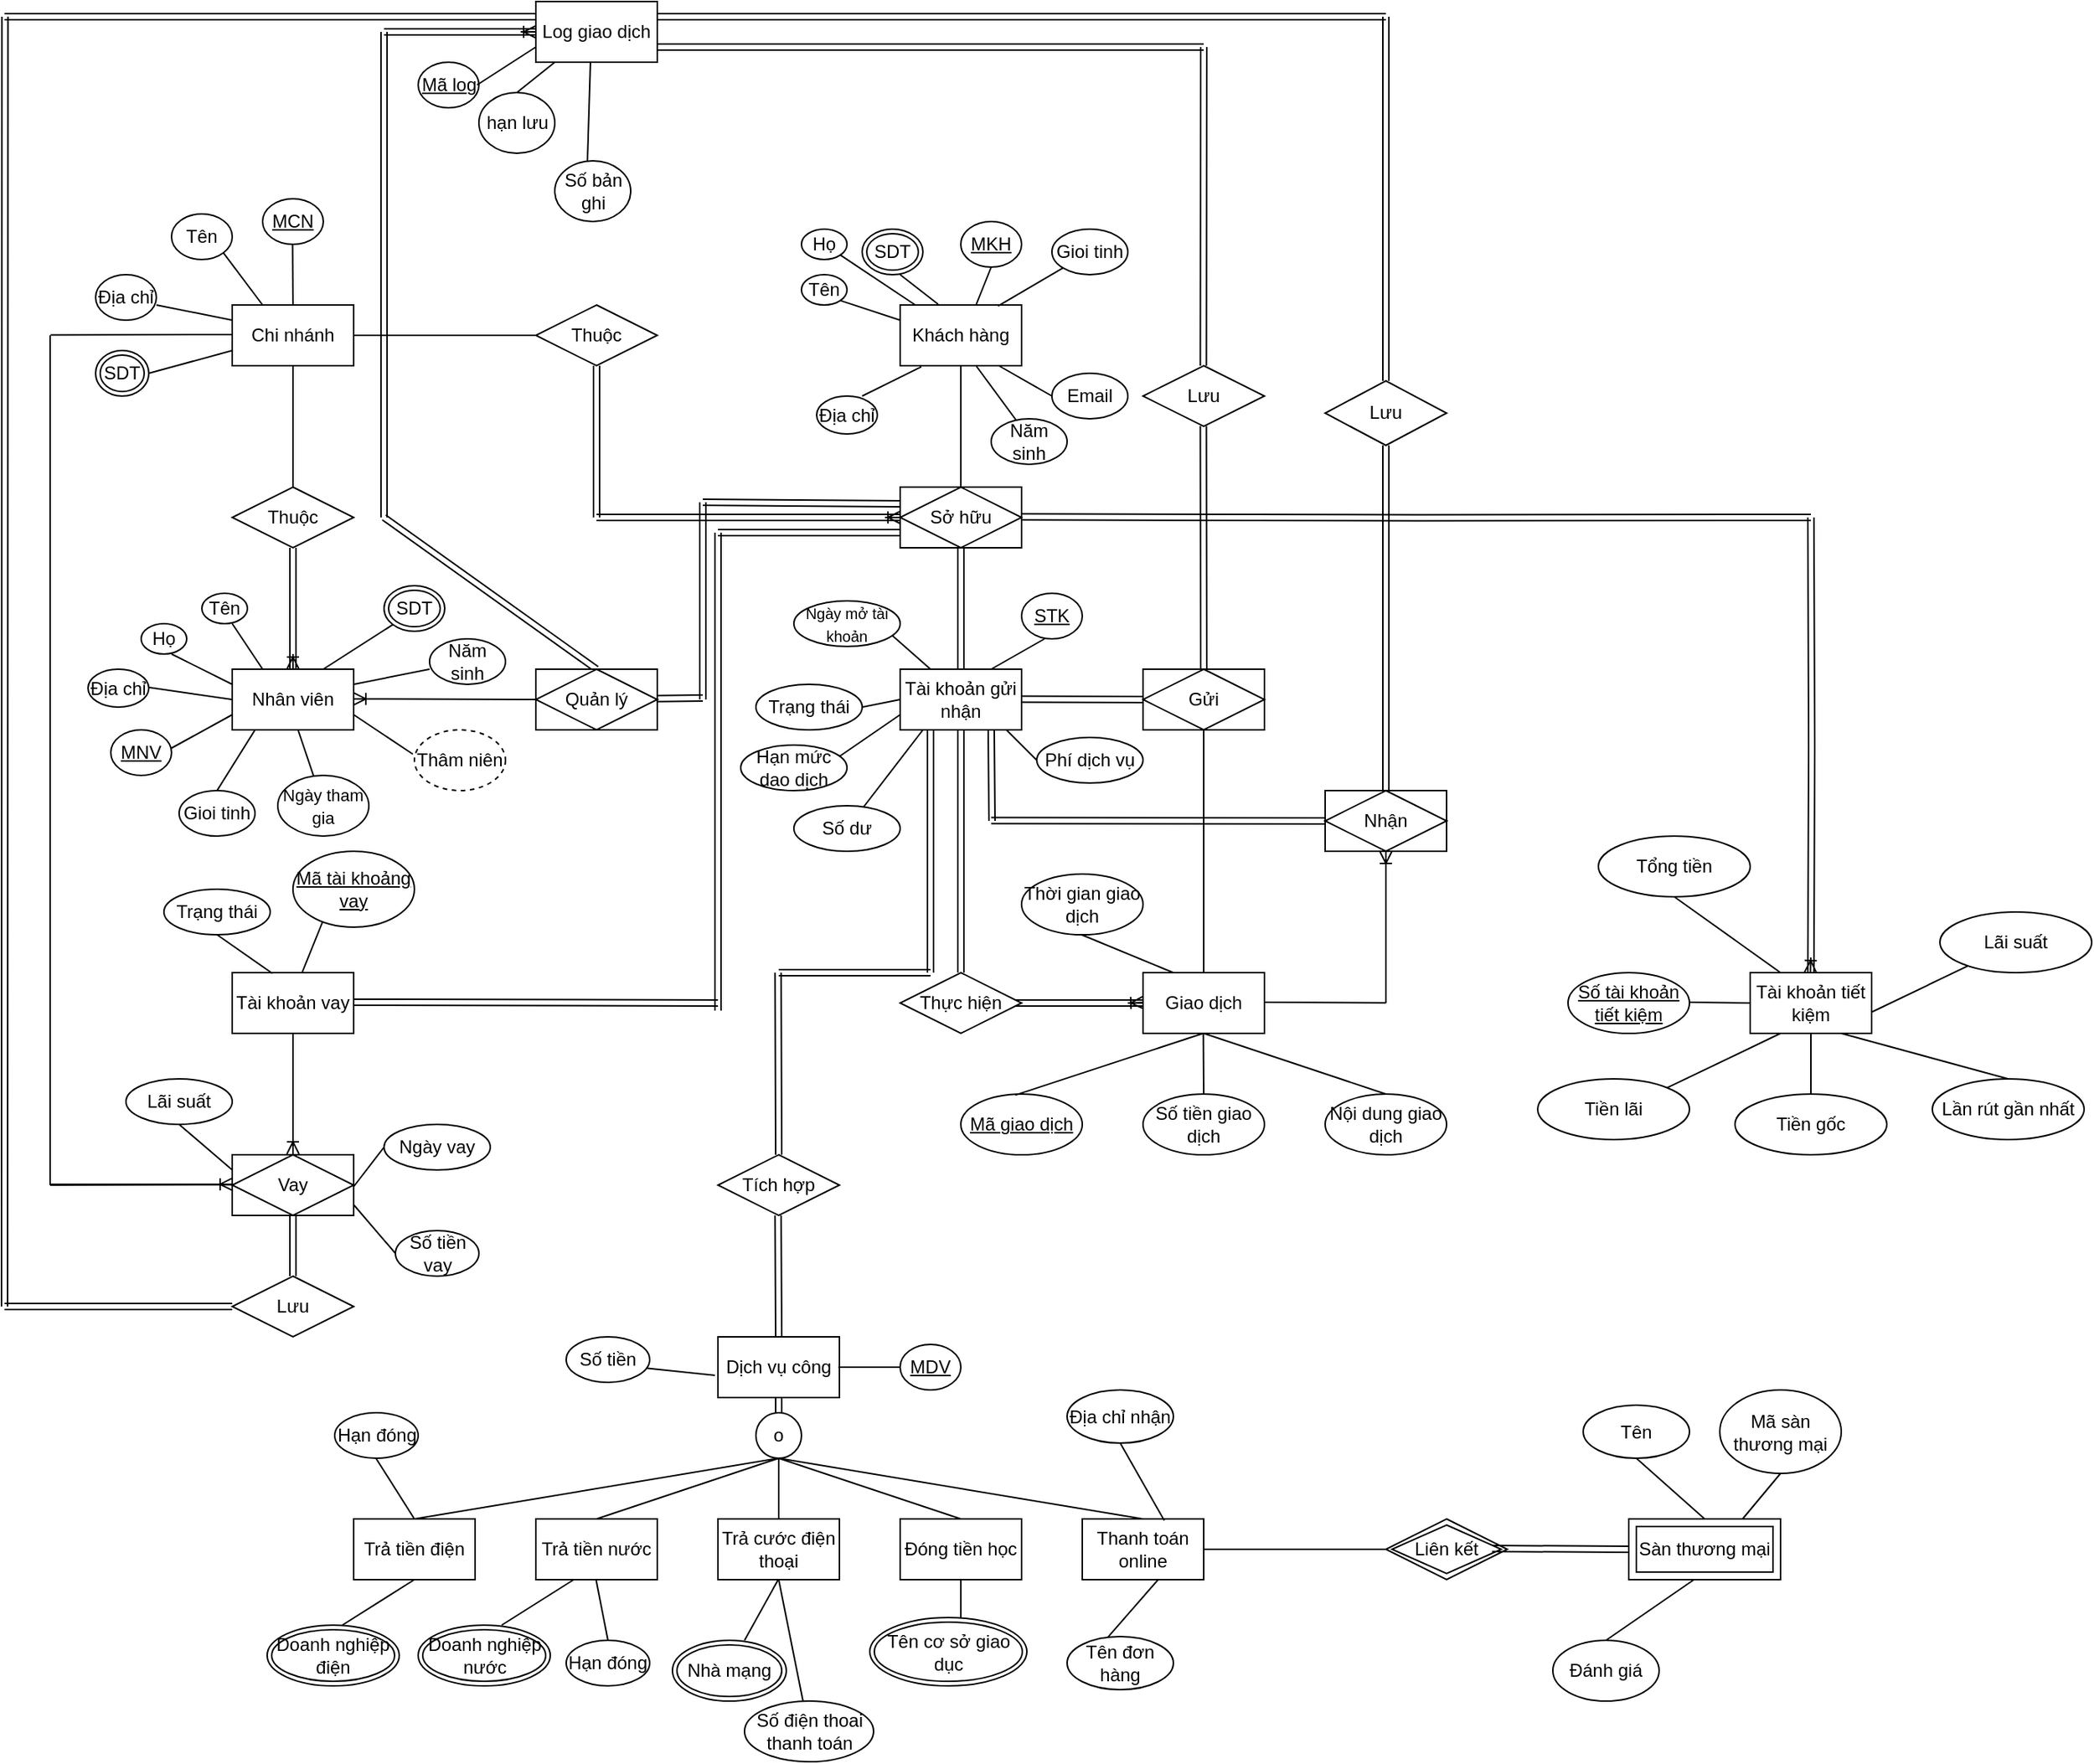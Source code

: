 <mxfile version="24.7.17">
  <diagram name="Page-1" id="HuaGfdDcAbAVN-yNJY32">
    <mxGraphModel dx="1290" dy="558" grid="1" gridSize="10" guides="1" tooltips="1" connect="1" arrows="1" fold="1" page="1" pageScale="1" pageWidth="850" pageHeight="1100" math="0" shadow="0">
      <root>
        <mxCell id="0" />
        <mxCell id="1" parent="0" />
        <mxCell id="Ga4jy29pLMReFvIaW5Hz-2" value="Chi nhánh" style="rounded=0;whiteSpace=wrap;html=1;" parent="1" vertex="1">
          <mxGeometry x="160" y="200" width="80" height="40" as="geometry" />
        </mxCell>
        <mxCell id="Ga4jy29pLMReFvIaW5Hz-3" value="Nhân viên" style="rounded=0;whiteSpace=wrap;html=1;" parent="1" vertex="1">
          <mxGeometry x="160" y="440" width="80" height="40" as="geometry" />
        </mxCell>
        <mxCell id="Ga4jy29pLMReFvIaW5Hz-4" value="Thuộc" style="shape=rhombus;perimeter=rhombusPerimeter;whiteSpace=wrap;html=1;align=center;" parent="1" vertex="1">
          <mxGeometry x="160" y="320" width="80" height="40" as="geometry" />
        </mxCell>
        <mxCell id="Ga4jy29pLMReFvIaW5Hz-5" value="" style="fontSize=12;html=1;endArrow=ERoneToMany;rounded=0;entryX=0.5;entryY=0;entryDx=0;entryDy=0;" parent="1" target="Ga4jy29pLMReFvIaW5Hz-3" edge="1">
          <mxGeometry width="100" height="100" relative="1" as="geometry">
            <mxPoint x="200" y="430" as="sourcePoint" />
            <mxPoint x="330" y="360" as="targetPoint" />
          </mxGeometry>
        </mxCell>
        <mxCell id="Ga4jy29pLMReFvIaW5Hz-7" value="" style="endArrow=none;html=1;rounded=0;entryX=0.5;entryY=0;entryDx=0;entryDy=0;exitX=0.5;exitY=1;exitDx=0;exitDy=0;" parent="1" source="Ga4jy29pLMReFvIaW5Hz-2" target="Ga4jy29pLMReFvIaW5Hz-4" edge="1">
          <mxGeometry relative="1" as="geometry">
            <mxPoint x="200" y="270" as="sourcePoint" />
            <mxPoint x="280" y="270" as="targetPoint" />
          </mxGeometry>
        </mxCell>
        <mxCell id="Ga4jy29pLMReFvIaW5Hz-9" value="" style="endArrow=none;html=1;rounded=0;entryX=0.5;entryY=0;entryDx=0;entryDy=0;exitX=0.5;exitY=1;exitDx=0;exitDy=0;" parent="1" target="Ga4jy29pLMReFvIaW5Hz-2" edge="1">
          <mxGeometry relative="1" as="geometry">
            <mxPoint x="199.75" y="160" as="sourcePoint" />
            <mxPoint x="199.75" y="240" as="targetPoint" />
          </mxGeometry>
        </mxCell>
        <mxCell id="Ga4jy29pLMReFvIaW5Hz-10" value="MCN" style="ellipse;whiteSpace=wrap;html=1;align=center;fontStyle=4;" parent="1" vertex="1">
          <mxGeometry x="180" y="130" width="40" height="30" as="geometry" />
        </mxCell>
        <mxCell id="Ga4jy29pLMReFvIaW5Hz-11" value="Tên" style="ellipse;whiteSpace=wrap;html=1;align=center;" parent="1" vertex="1">
          <mxGeometry x="120" y="140" width="40" height="30" as="geometry" />
        </mxCell>
        <mxCell id="Ga4jy29pLMReFvIaW5Hz-12" value="Địa chỉ" style="ellipse;whiteSpace=wrap;html=1;align=center;" parent="1" vertex="1">
          <mxGeometry x="70" y="180" width="40" height="30" as="geometry" />
        </mxCell>
        <mxCell id="Ga4jy29pLMReFvIaW5Hz-13" value="SDT" style="ellipse;shape=doubleEllipse;margin=3;whiteSpace=wrap;html=1;align=center;" parent="1" vertex="1">
          <mxGeometry x="70" y="230" width="35" height="30" as="geometry" />
        </mxCell>
        <mxCell id="Ga4jy29pLMReFvIaW5Hz-14" value="" style="endArrow=none;html=1;rounded=0;entryX=0.25;entryY=0;entryDx=0;entryDy=0;exitX=1;exitY=1;exitDx=0;exitDy=0;" parent="1" source="Ga4jy29pLMReFvIaW5Hz-11" target="Ga4jy29pLMReFvIaW5Hz-2" edge="1">
          <mxGeometry relative="1" as="geometry">
            <mxPoint x="150" y="170" as="sourcePoint" />
            <mxPoint x="150.25" y="220" as="targetPoint" />
          </mxGeometry>
        </mxCell>
        <mxCell id="Ga4jy29pLMReFvIaW5Hz-15" value="" style="endArrow=none;html=1;rounded=0;entryX=0;entryY=0.25;entryDx=0;entryDy=0;exitX=0.5;exitY=1;exitDx=0;exitDy=0;" parent="1" target="Ga4jy29pLMReFvIaW5Hz-2" edge="1">
          <mxGeometry relative="1" as="geometry">
            <mxPoint x="110" y="200" as="sourcePoint" />
            <mxPoint x="110.25" y="250" as="targetPoint" />
          </mxGeometry>
        </mxCell>
        <mxCell id="Ga4jy29pLMReFvIaW5Hz-16" value="" style="endArrow=none;html=1;rounded=0;entryX=0;entryY=0.75;entryDx=0;entryDy=0;exitX=1;exitY=0.5;exitDx=0;exitDy=0;" parent="1" source="Ga4jy29pLMReFvIaW5Hz-13" target="Ga4jy29pLMReFvIaW5Hz-2" edge="1">
          <mxGeometry relative="1" as="geometry">
            <mxPoint x="105" y="250" as="sourcePoint" />
            <mxPoint x="105.25" y="300" as="targetPoint" />
          </mxGeometry>
        </mxCell>
        <mxCell id="Ga4jy29pLMReFvIaW5Hz-17" value="Họ" style="ellipse;whiteSpace=wrap;html=1;align=center;" parent="1" vertex="1">
          <mxGeometry x="100" y="410" width="30" height="20" as="geometry" />
        </mxCell>
        <mxCell id="Ga4jy29pLMReFvIaW5Hz-18" value="Tên" style="ellipse;whiteSpace=wrap;html=1;align=center;" parent="1" vertex="1">
          <mxGeometry x="140" y="390" width="30" height="20" as="geometry" />
        </mxCell>
        <mxCell id="Ga4jy29pLMReFvIaW5Hz-19" value="Địa chỉ" style="ellipse;whiteSpace=wrap;html=1;align=center;" parent="1" vertex="1">
          <mxGeometry x="65" y="440" width="40" height="25" as="geometry" />
        </mxCell>
        <mxCell id="Ga4jy29pLMReFvIaW5Hz-20" value="MNV" style="ellipse;whiteSpace=wrap;html=1;align=center;fontStyle=4;" parent="1" vertex="1">
          <mxGeometry x="80" y="480" width="40" height="30" as="geometry" />
        </mxCell>
        <mxCell id="Ga4jy29pLMReFvIaW5Hz-21" value="Gioi tinh" style="ellipse;whiteSpace=wrap;html=1;align=center;" parent="1" vertex="1">
          <mxGeometry x="700" y="150" width="50" height="30" as="geometry" />
        </mxCell>
        <mxCell id="Ga4jy29pLMReFvIaW5Hz-22" value="SDT" style="ellipse;shape=doubleEllipse;margin=3;whiteSpace=wrap;html=1;align=center;" parent="1" vertex="1">
          <mxGeometry x="260" y="385" width="40" height="30" as="geometry" />
        </mxCell>
        <mxCell id="Ga4jy29pLMReFvIaW5Hz-23" value="" style="endArrow=none;html=1;rounded=0;entryX=0;entryY=0.75;entryDx=0;entryDy=0;exitX=1;exitY=0.5;exitDx=0;exitDy=0;" parent="1" target="Ga4jy29pLMReFvIaW5Hz-3" edge="1">
          <mxGeometry relative="1" as="geometry">
            <mxPoint x="120" y="492" as="sourcePoint" />
            <mxPoint x="175" y="480" as="targetPoint" />
          </mxGeometry>
        </mxCell>
        <mxCell id="Ga4jy29pLMReFvIaW5Hz-24" value="" style="endArrow=none;html=1;rounded=0;entryX=0;entryY=0.5;entryDx=0;entryDy=0;exitX=1;exitY=0.5;exitDx=0;exitDy=0;" parent="1" target="Ga4jy29pLMReFvIaW5Hz-3" edge="1">
          <mxGeometry relative="1" as="geometry">
            <mxPoint x="105" y="452" as="sourcePoint" />
            <mxPoint x="160" y="440" as="targetPoint" />
          </mxGeometry>
        </mxCell>
        <mxCell id="Ga4jy29pLMReFvIaW5Hz-25" value="" style="endArrow=none;html=1;rounded=0;entryX=0;entryY=0.25;entryDx=0;entryDy=0;exitX=1;exitY=0.5;exitDx=0;exitDy=0;" parent="1" target="Ga4jy29pLMReFvIaW5Hz-3" edge="1">
          <mxGeometry relative="1" as="geometry">
            <mxPoint x="120" y="430" as="sourcePoint" />
            <mxPoint x="175" y="418" as="targetPoint" />
          </mxGeometry>
        </mxCell>
        <mxCell id="Ga4jy29pLMReFvIaW5Hz-26" value="" style="endArrow=none;html=1;rounded=0;entryX=0;entryY=1;entryDx=0;entryDy=0;exitX=0.75;exitY=0;exitDx=0;exitDy=0;" parent="1" source="Ga4jy29pLMReFvIaW5Hz-3" target="Ga4jy29pLMReFvIaW5Hz-22" edge="1">
          <mxGeometry relative="1" as="geometry">
            <mxPoint x="200" y="432" as="sourcePoint" />
            <mxPoint x="255" y="420" as="targetPoint" />
          </mxGeometry>
        </mxCell>
        <mxCell id="Ga4jy29pLMReFvIaW5Hz-27" value="" style="endArrow=none;html=1;rounded=0;entryX=0.25;entryY=0;entryDx=0;entryDy=0;exitX=1;exitY=0.5;exitDx=0;exitDy=0;" parent="1" target="Ga4jy29pLMReFvIaW5Hz-3" edge="1">
          <mxGeometry relative="1" as="geometry">
            <mxPoint x="160" y="410" as="sourcePoint" />
            <mxPoint x="215" y="398" as="targetPoint" />
          </mxGeometry>
        </mxCell>
        <mxCell id="Ga4jy29pLMReFvIaW5Hz-28" value="" style="endArrow=none;html=1;rounded=0;entryX=0;entryY=0.75;entryDx=0;entryDy=0;" parent="1" edge="1">
          <mxGeometry relative="1" as="geometry">
            <mxPoint x="150" y="520" as="sourcePoint" />
            <mxPoint x="175" y="480" as="targetPoint" />
          </mxGeometry>
        </mxCell>
        <mxCell id="Ga4jy29pLMReFvIaW5Hz-29" value="&lt;font style=&quot;font-size: 11px;&quot;&gt;Ngày tham gia&lt;/font&gt;" style="ellipse;whiteSpace=wrap;html=1;align=center;" parent="1" vertex="1">
          <mxGeometry x="190" y="510" width="60" height="40" as="geometry" />
        </mxCell>
        <mxCell id="Ga4jy29pLMReFvIaW5Hz-30" value="Thâm niên" style="ellipse;whiteSpace=wrap;html=1;align=center;dashed=1;" parent="1" vertex="1">
          <mxGeometry x="280" y="480" width="60" height="40" as="geometry" />
        </mxCell>
        <mxCell id="Ga4jy29pLMReFvIaW5Hz-31" value="" style="endArrow=none;html=1;rounded=0;entryX=0.544;entryY=1.013;entryDx=0;entryDy=0;entryPerimeter=0;" parent="1" source="Ga4jy29pLMReFvIaW5Hz-29" target="Ga4jy29pLMReFvIaW5Hz-3" edge="1">
          <mxGeometry relative="1" as="geometry">
            <mxPoint x="190" y="499.5" as="sourcePoint" />
            <mxPoint x="230" y="470.5" as="targetPoint" />
          </mxGeometry>
        </mxCell>
        <mxCell id="Ga4jy29pLMReFvIaW5Hz-32" value="" style="endArrow=none;html=1;rounded=0;entryX=1;entryY=0.75;entryDx=0;entryDy=0;exitX=-0.017;exitY=0.4;exitDx=0;exitDy=0;exitPerimeter=0;" parent="1" source="Ga4jy29pLMReFvIaW5Hz-30" target="Ga4jy29pLMReFvIaW5Hz-3" edge="1">
          <mxGeometry relative="1" as="geometry">
            <mxPoint x="200" y="494" as="sourcePoint" />
            <mxPoint x="240" y="465" as="targetPoint" />
          </mxGeometry>
        </mxCell>
        <mxCell id="Ga4jy29pLMReFvIaW5Hz-33" value="Năm sinh" style="ellipse;whiteSpace=wrap;html=1;align=center;" parent="1" vertex="1">
          <mxGeometry x="290" y="420" width="50" height="30" as="geometry" />
        </mxCell>
        <mxCell id="Ga4jy29pLMReFvIaW5Hz-34" value="" style="endArrow=none;html=1;rounded=0;exitX=1;exitY=0.25;exitDx=0;exitDy=0;" parent="1" source="Ga4jy29pLMReFvIaW5Hz-3" edge="1">
          <mxGeometry relative="1" as="geometry">
            <mxPoint x="290" y="500" as="sourcePoint" />
            <mxPoint x="290" y="440" as="targetPoint" />
          </mxGeometry>
        </mxCell>
        <mxCell id="Ga4jy29pLMReFvIaW5Hz-36" value="Khách hàng" style="whiteSpace=wrap;html=1;align=center;" parent="1" vertex="1">
          <mxGeometry x="600" y="200" width="80" height="40" as="geometry" />
        </mxCell>
        <mxCell id="Ga4jy29pLMReFvIaW5Hz-37" value="Tài khoản gửi nhận" style="whiteSpace=wrap;html=1;align=center;" parent="1" vertex="1">
          <mxGeometry x="600" y="440" width="80" height="40" as="geometry" />
        </mxCell>
        <mxCell id="Ga4jy29pLMReFvIaW5Hz-42" value="Họ" style="ellipse;whiteSpace=wrap;html=1;align=center;" parent="1" vertex="1">
          <mxGeometry x="535" y="150" width="30" height="20" as="geometry" />
        </mxCell>
        <mxCell id="Ga4jy29pLMReFvIaW5Hz-43" value="Tên" style="ellipse;whiteSpace=wrap;html=1;align=center;" parent="1" vertex="1">
          <mxGeometry x="535" y="180" width="30" height="20" as="geometry" />
        </mxCell>
        <mxCell id="Ga4jy29pLMReFvIaW5Hz-45" value="SDT" style="ellipse;shape=doubleEllipse;margin=3;whiteSpace=wrap;html=1;align=center;" parent="1" vertex="1">
          <mxGeometry x="575" y="150" width="40" height="30" as="geometry" />
        </mxCell>
        <mxCell id="Ga4jy29pLMReFvIaW5Hz-46" value="Gioi tinh" style="ellipse;whiteSpace=wrap;html=1;align=center;" parent="1" vertex="1">
          <mxGeometry x="125" y="520" width="50" height="30" as="geometry" />
        </mxCell>
        <mxCell id="Ga4jy29pLMReFvIaW5Hz-47" value="" style="endArrow=none;html=1;rounded=0;entryX=0.313;entryY=-0.012;entryDx=0;entryDy=0;exitX=1;exitY=1;exitDx=0;exitDy=0;entryPerimeter=0;" parent="1" target="Ga4jy29pLMReFvIaW5Hz-36" edge="1">
          <mxGeometry relative="1" as="geometry">
            <mxPoint x="600" y="180" as="sourcePoint" />
            <mxPoint x="626" y="224" as="targetPoint" />
          </mxGeometry>
        </mxCell>
        <mxCell id="Ga4jy29pLMReFvIaW5Hz-48" value="" style="endArrow=none;html=1;rounded=0;exitX=1;exitY=1;exitDx=0;exitDy=0;" parent="1" source="Ga4jy29pLMReFvIaW5Hz-42" edge="1">
          <mxGeometry relative="1" as="geometry">
            <mxPoint x="560" y="200" as="sourcePoint" />
            <mxPoint x="610" y="200" as="targetPoint" />
          </mxGeometry>
        </mxCell>
        <mxCell id="Ga4jy29pLMReFvIaW5Hz-51" value="" style="endArrow=none;html=1;rounded=0;exitX=1;exitY=1;exitDx=0;exitDy=0;entryX=0;entryY=0.25;entryDx=0;entryDy=0;" parent="1" source="Ga4jy29pLMReFvIaW5Hz-43" target="Ga4jy29pLMReFvIaW5Hz-36" edge="1">
          <mxGeometry relative="1" as="geometry">
            <mxPoint x="550" y="223" as="sourcePoint" />
            <mxPoint x="600" y="230" as="targetPoint" />
          </mxGeometry>
        </mxCell>
        <mxCell id="Ga4jy29pLMReFvIaW5Hz-52" value="" style="endArrow=none;html=1;rounded=0;exitX=1;exitY=1;exitDx=0;exitDy=0;entryX=0.175;entryY=1.017;entryDx=0;entryDy=0;entryPerimeter=0;" parent="1" target="Ga4jy29pLMReFvIaW5Hz-36" edge="1">
          <mxGeometry relative="1" as="geometry">
            <mxPoint x="575" y="260" as="sourcePoint" />
            <mxPoint x="610" y="250" as="targetPoint" />
          </mxGeometry>
        </mxCell>
        <mxCell id="Ga4jy29pLMReFvIaW5Hz-53" value="" style="endArrow=none;html=1;rounded=0;entryX=0.806;entryY=0.017;entryDx=0;entryDy=0;exitX=0;exitY=1;exitDx=0;exitDy=0;entryPerimeter=0;" parent="1" source="Ga4jy29pLMReFvIaW5Hz-21" target="Ga4jy29pLMReFvIaW5Hz-36" edge="1">
          <mxGeometry relative="1" as="geometry">
            <mxPoint x="724" y="180" as="sourcePoint" />
            <mxPoint x="750" y="224" as="targetPoint" />
          </mxGeometry>
        </mxCell>
        <mxCell id="Ga4jy29pLMReFvIaW5Hz-54" value="MKH" style="ellipse;whiteSpace=wrap;html=1;align=center;fontStyle=4;" parent="1" vertex="1">
          <mxGeometry x="640" y="145" width="40" height="30" as="geometry" />
        </mxCell>
        <mxCell id="Ga4jy29pLMReFvIaW5Hz-55" value="" style="endArrow=none;html=1;rounded=0;entryX=0.625;entryY=0;entryDx=0;entryDy=0;entryPerimeter=0;exitX=0.5;exitY=1;exitDx=0;exitDy=0;" parent="1" source="Ga4jy29pLMReFvIaW5Hz-54" target="Ga4jy29pLMReFvIaW5Hz-36" edge="1">
          <mxGeometry relative="1" as="geometry">
            <mxPoint x="660" y="180" as="sourcePoint" />
            <mxPoint x="620" y="140" as="targetPoint" />
          </mxGeometry>
        </mxCell>
        <mxCell id="Ga4jy29pLMReFvIaW5Hz-56" value="Email" style="ellipse;whiteSpace=wrap;html=1;align=center;" parent="1" vertex="1">
          <mxGeometry x="700" y="245" width="50" height="30" as="geometry" />
        </mxCell>
        <mxCell id="Ga4jy29pLMReFvIaW5Hz-58" value="" style="endArrow=none;html=1;rounded=0;exitX=1;exitY=1;exitDx=0;exitDy=0;entryX=0;entryY=0.5;entryDx=0;entryDy=0;" parent="1" target="Ga4jy29pLMReFvIaW5Hz-56" edge="1">
          <mxGeometry relative="1" as="geometry">
            <mxPoint x="665" y="240" as="sourcePoint" />
            <mxPoint x="700" y="219" as="targetPoint" />
          </mxGeometry>
        </mxCell>
        <mxCell id="Ga4jy29pLMReFvIaW5Hz-60" value="Thuộc" style="shape=rhombus;perimeter=rhombusPerimeter;whiteSpace=wrap;html=1;align=center;" parent="1" vertex="1">
          <mxGeometry x="360" y="200" width="80" height="40" as="geometry" />
        </mxCell>
        <mxCell id="Ga4jy29pLMReFvIaW5Hz-62" value="" style="endArrow=none;html=1;rounded=0;entryX=0;entryY=0.5;entryDx=0;entryDy=0;exitX=0.5;exitY=1;exitDx=0;exitDy=0;" parent="1" target="Ga4jy29pLMReFvIaW5Hz-60" edge="1">
          <mxGeometry relative="1" as="geometry">
            <mxPoint x="239.5" y="220" as="sourcePoint" />
            <mxPoint x="239.5" y="300" as="targetPoint" />
          </mxGeometry>
        </mxCell>
        <mxCell id="Ga4jy29pLMReFvIaW5Hz-65" value="Năm sinh" style="ellipse;whiteSpace=wrap;html=1;align=center;" parent="1" vertex="1">
          <mxGeometry x="660" y="275" width="50" height="30" as="geometry" />
        </mxCell>
        <mxCell id="Ga4jy29pLMReFvIaW5Hz-66" value="" style="endArrow=none;html=1;rounded=0;exitX=1;exitY=1;exitDx=0;exitDy=0;entryX=0.33;entryY=0.033;entryDx=0;entryDy=0;entryPerimeter=0;" parent="1" target="Ga4jy29pLMReFvIaW5Hz-65" edge="1">
          <mxGeometry relative="1" as="geometry">
            <mxPoint x="650" y="240" as="sourcePoint" />
            <mxPoint x="685" y="260" as="targetPoint" />
          </mxGeometry>
        </mxCell>
        <mxCell id="Ga4jy29pLMReFvIaW5Hz-68" value="STK" style="ellipse;whiteSpace=wrap;html=1;align=center;fontStyle=4;" parent="1" vertex="1">
          <mxGeometry x="680" y="390" width="40" height="30" as="geometry" />
        </mxCell>
        <mxCell id="Ga4jy29pLMReFvIaW5Hz-69" value="Sở hữu" style="shape=associativeEntity;whiteSpace=wrap;html=1;align=center;" parent="1" vertex="1">
          <mxGeometry x="600" y="320" width="80" height="40" as="geometry" />
        </mxCell>
        <mxCell id="Ga4jy29pLMReFvIaW5Hz-70" value="&lt;font style=&quot;font-size: 10px;&quot;&gt;Ngày mở tài khoản&lt;br&gt;&lt;/font&gt;" style="ellipse;whiteSpace=wrap;html=1;align=center;" parent="1" vertex="1">
          <mxGeometry x="530" y="395" width="70" height="30" as="geometry" />
        </mxCell>
        <mxCell id="Ga4jy29pLMReFvIaW5Hz-76" value="Tài khoản vay" style="whiteSpace=wrap;html=1;align=center;" parent="1" vertex="1">
          <mxGeometry x="160" y="640" width="80" height="40" as="geometry" />
        </mxCell>
        <mxCell id="Ga4jy29pLMReFvIaW5Hz-77" value="Log giao dịch" style="whiteSpace=wrap;html=1;align=center;" parent="1" vertex="1">
          <mxGeometry x="360" width="80" height="40" as="geometry" />
        </mxCell>
        <mxCell id="Ga4jy29pLMReFvIaW5Hz-80" value="" style="endArrow=none;html=1;rounded=0;exitX=0.929;exitY=0.767;exitDx=0;exitDy=0;entryX=0.25;entryY=0;entryDx=0;entryDy=0;exitPerimeter=0;" parent="1" source="Ga4jy29pLMReFvIaW5Hz-70" target="Ga4jy29pLMReFvIaW5Hz-37" edge="1">
          <mxGeometry relative="1" as="geometry">
            <mxPoint x="565" y="425" as="sourcePoint" />
            <mxPoint x="505.25" y="455" as="targetPoint" />
          </mxGeometry>
        </mxCell>
        <mxCell id="Ga4jy29pLMReFvIaW5Hz-81" value="" style="endArrow=none;html=1;rounded=0;exitX=0.75;exitY=0;exitDx=0;exitDy=0;" parent="1" source="Ga4jy29pLMReFvIaW5Hz-37" edge="1">
          <mxGeometry relative="1" as="geometry">
            <mxPoint x="754.88" y="450" as="sourcePoint" />
            <mxPoint x="695.13" y="420" as="targetPoint" />
          </mxGeometry>
        </mxCell>
        <mxCell id="Ga4jy29pLMReFvIaW5Hz-83" value="Ngày vay" style="ellipse;whiteSpace=wrap;html=1;align=center;" parent="1" vertex="1">
          <mxGeometry x="260" y="740" width="70" height="30" as="geometry" />
        </mxCell>
        <mxCell id="Ga4jy29pLMReFvIaW5Hz-84" value="Trạng thái" style="ellipse;whiteSpace=wrap;html=1;align=center;" parent="1" vertex="1">
          <mxGeometry x="115" y="585" width="70" height="30" as="geometry" />
        </mxCell>
        <mxCell id="MXuPHkKdwVomBoaFRUYh-1" value="Số tiền vay" style="ellipse;whiteSpace=wrap;html=1;align=center;" parent="1" vertex="1">
          <mxGeometry x="267.5" y="810" width="55" height="30" as="geometry" />
        </mxCell>
        <mxCell id="MXuPHkKdwVomBoaFRUYh-2" value="Mã tài khoảng vay" style="ellipse;whiteSpace=wrap;html=1;align=center;fontStyle=4;" parent="1" vertex="1">
          <mxGeometry x="200" y="560" width="80" height="50" as="geometry" />
        </mxCell>
        <mxCell id="MXuPHkKdwVomBoaFRUYh-4" value="" style="endArrow=none;html=1;rounded=0;exitX=0.575;exitY=0;exitDx=0;exitDy=0;exitPerimeter=0;entryX=0.244;entryY=0.93;entryDx=0;entryDy=0;entryPerimeter=0;" parent="1" source="Ga4jy29pLMReFvIaW5Hz-76" target="MXuPHkKdwVomBoaFRUYh-2" edge="1">
          <mxGeometry relative="1" as="geometry">
            <mxPoint x="195" y="650" as="sourcePoint" />
            <mxPoint x="220" y="610" as="targetPoint" />
          </mxGeometry>
        </mxCell>
        <mxCell id="MXuPHkKdwVomBoaFRUYh-5" value="" style="endArrow=none;html=1;rounded=0;entryX=0;entryY=0.75;entryDx=0;entryDy=0;exitX=0.331;exitY=0.013;exitDx=0;exitDy=0;exitPerimeter=0;" parent="1" source="Ga4jy29pLMReFvIaW5Hz-76" edge="1">
          <mxGeometry relative="1" as="geometry">
            <mxPoint x="125" y="655" as="sourcePoint" />
            <mxPoint x="150" y="615" as="targetPoint" />
          </mxGeometry>
        </mxCell>
        <mxCell id="MXuPHkKdwVomBoaFRUYh-6" value="" style="endArrow=none;html=1;rounded=0;exitX=0;exitY=0.5;exitDx=0;exitDy=0;" parent="1" source="Ga4jy29pLMReFvIaW5Hz-83" edge="1">
          <mxGeometry relative="1" as="geometry">
            <mxPoint x="410.0" y="880" as="sourcePoint" />
            <mxPoint x="240" y="781" as="targetPoint" />
          </mxGeometry>
        </mxCell>
        <mxCell id="MXuPHkKdwVomBoaFRUYh-7" value="" style="endArrow=none;html=1;rounded=0;entryX=0;entryY=0.5;entryDx=0;entryDy=0;" parent="1" target="MXuPHkKdwVomBoaFRUYh-1" edge="1">
          <mxGeometry relative="1" as="geometry">
            <mxPoint x="237.5" y="790" as="sourcePoint" />
            <mxPoint x="260" y="770" as="targetPoint" />
          </mxGeometry>
        </mxCell>
        <mxCell id="MXuPHkKdwVomBoaFRUYh-29" value="Vay" style="shape=associativeEntity;whiteSpace=wrap;html=1;align=center;" parent="1" vertex="1">
          <mxGeometry x="160" y="760" width="80" height="40" as="geometry" />
        </mxCell>
        <mxCell id="MXuPHkKdwVomBoaFRUYh-30" value="" style="endArrow=none;html=1;rounded=0;" parent="1" edge="1">
          <mxGeometry relative="1" as="geometry">
            <mxPoint x="159.75" y="779.75" as="sourcePoint" />
            <mxPoint x="40" y="780" as="targetPoint" />
          </mxGeometry>
        </mxCell>
        <mxCell id="MXuPHkKdwVomBoaFRUYh-31" value="" style="endArrow=none;html=1;rounded=0;" parent="1" edge="1">
          <mxGeometry relative="1" as="geometry">
            <mxPoint x="40" y="780" as="sourcePoint" />
            <mxPoint x="40" y="220" as="targetPoint" />
          </mxGeometry>
        </mxCell>
        <mxCell id="MXuPHkKdwVomBoaFRUYh-34" value="Lưu" style="shape=rhombus;perimeter=rhombusPerimeter;whiteSpace=wrap;html=1;align=center;" parent="1" vertex="1">
          <mxGeometry x="160" y="840" width="80" height="40" as="geometry" />
        </mxCell>
        <mxCell id="MXuPHkKdwVomBoaFRUYh-45" value="" style="edgeStyle=entityRelationEdgeStyle;fontSize=12;html=1;endArrow=ERoneToMany;rounded=0;" parent="1" edge="1">
          <mxGeometry width="100" height="100" relative="1" as="geometry">
            <mxPoint x="40" y="779.47" as="sourcePoint" />
            <mxPoint x="160" y="779.47" as="targetPoint" />
            <Array as="points">
              <mxPoint x="100" y="779.47" />
              <mxPoint x="90" y="799.47" />
            </Array>
          </mxGeometry>
        </mxCell>
        <mxCell id="MXuPHkKdwVomBoaFRUYh-46" value="" style="endArrow=none;html=1;rounded=0;" parent="1" edge="1">
          <mxGeometry relative="1" as="geometry">
            <mxPoint x="160" y="219.47" as="sourcePoint" />
            <mxPoint x="40.25" y="219.72" as="targetPoint" />
          </mxGeometry>
        </mxCell>
        <mxCell id="MXuPHkKdwVomBoaFRUYh-47" value="" style="fontSize=12;html=1;endArrow=ERoneToMany;rounded=0;exitX=0.5;exitY=1;exitDx=0;exitDy=0;" parent="1" source="Ga4jy29pLMReFvIaW5Hz-76" edge="1">
          <mxGeometry width="100" height="100" relative="1" as="geometry">
            <mxPoint x="200" y="690.5" as="sourcePoint" />
            <mxPoint x="200" y="759.5" as="targetPoint" />
          </mxGeometry>
        </mxCell>
        <mxCell id="MXuPHkKdwVomBoaFRUYh-48" value="" style="fontSize=12;html=1;endArrow=ERoneToMany;rounded=0;entryX=0;entryY=0.5;entryDx=0;entryDy=0;" parent="1" edge="1">
          <mxGeometry width="100" height="100" relative="1" as="geometry">
            <mxPoint x="350" y="20" as="sourcePoint" />
            <mxPoint x="360" y="20" as="targetPoint" />
          </mxGeometry>
        </mxCell>
        <mxCell id="MXuPHkKdwVomBoaFRUYh-50" value="Quản lý" style="shape=rhombus;perimeter=rhombusPerimeter;whiteSpace=wrap;html=1;align=center;" parent="1" vertex="1">
          <mxGeometry x="360" y="440" width="80" height="40" as="geometry" />
        </mxCell>
        <mxCell id="MXuPHkKdwVomBoaFRUYh-54" value="" style="fontSize=12;html=1;endArrow=ERoneToMany;rounded=0;entryX=0;entryY=0.5;entryDx=0;entryDy=0;exitX=0;exitY=0.5;exitDx=0;exitDy=0;" parent="1" source="MXuPHkKdwVomBoaFRUYh-50" edge="1">
          <mxGeometry width="100" height="100" relative="1" as="geometry">
            <mxPoint x="350" y="459.57" as="sourcePoint" />
            <mxPoint x="240" y="459.57" as="targetPoint" />
          </mxGeometry>
        </mxCell>
        <mxCell id="MXuPHkKdwVomBoaFRUYh-55" value="Mã log" style="ellipse;whiteSpace=wrap;html=1;align=center;fontStyle=4;" parent="1" vertex="1">
          <mxGeometry x="282.5" y="40" width="40" height="30" as="geometry" />
        </mxCell>
        <mxCell id="MXuPHkKdwVomBoaFRUYh-56" value="" style="endArrow=none;html=1;rounded=0;exitX=0;exitY=0.5;exitDx=0;exitDy=0;entryX=0;entryY=0.75;entryDx=0;entryDy=0;" parent="1" target="Ga4jy29pLMReFvIaW5Hz-77" edge="1">
          <mxGeometry relative="1" as="geometry">
            <mxPoint x="321.25" y="55" as="sourcePoint" />
            <mxPoint x="478.75" y="20" as="targetPoint" />
          </mxGeometry>
        </mxCell>
        <mxCell id="MXuPHkKdwVomBoaFRUYh-57" value="hạn lưu" style="ellipse;whiteSpace=wrap;html=1;align=center;" parent="1" vertex="1">
          <mxGeometry x="322.5" y="60" width="50" height="40" as="geometry" />
        </mxCell>
        <mxCell id="MXuPHkKdwVomBoaFRUYh-58" value="" style="endArrow=none;html=1;rounded=0;exitX=0.5;exitY=0;exitDx=0;exitDy=0;" parent="1" source="MXuPHkKdwVomBoaFRUYh-57" edge="1">
          <mxGeometry relative="1" as="geometry">
            <mxPoint x="482.75" y="30" as="sourcePoint" />
            <mxPoint x="372.5" y="40" as="targetPoint" />
          </mxGeometry>
        </mxCell>
        <mxCell id="O0bJMUskILObNvQ7G005-1" value="Số bản ghi" style="ellipse;whiteSpace=wrap;html=1;align=center;" parent="1" vertex="1">
          <mxGeometry x="372.5" y="105" width="50" height="40" as="geometry" />
        </mxCell>
        <mxCell id="O0bJMUskILObNvQ7G005-2" value="" style="endArrow=none;html=1;rounded=0;exitX=0.43;exitY=0;exitDx=0;exitDy=0;entryX=0.85;entryY=0.95;entryDx=0;entryDy=0;entryPerimeter=0;exitPerimeter=0;" parent="1" source="O0bJMUskILObNvQ7G005-1" edge="1">
          <mxGeometry relative="1" as="geometry">
            <mxPoint x="404.02" y="65" as="sourcePoint" />
            <mxPoint x="395.98" y="40" as="targetPoint" />
          </mxGeometry>
        </mxCell>
        <mxCell id="O0bJMUskILObNvQ7G005-11" value="" style="shape=link;html=1;rounded=0;exitX=0.5;exitY=0;exitDx=0;exitDy=0;entryX=0.5;entryY=1;entryDx=0;entryDy=0;" parent="1" edge="1">
          <mxGeometry relative="1" as="geometry">
            <mxPoint x="640" y="440" as="sourcePoint" />
            <mxPoint x="640" y="360" as="targetPoint" />
          </mxGeometry>
        </mxCell>
        <mxCell id="O0bJMUskILObNvQ7G005-15" value="" style="shape=link;html=1;rounded=0;exitX=0.5;exitY=0;exitDx=0;exitDy=0;entryX=0.5;entryY=1;entryDx=0;entryDy=0;" parent="1" edge="1">
          <mxGeometry relative="1" as="geometry">
            <mxPoint x="200" y="440" as="sourcePoint" />
            <mxPoint x="200" y="360" as="targetPoint" />
          </mxGeometry>
        </mxCell>
        <mxCell id="O0bJMUskILObNvQ7G005-17" value="" style="shape=link;html=1;rounded=0;exitX=0.5;exitY=1;exitDx=0;exitDy=0;" parent="1" source="Ga4jy29pLMReFvIaW5Hz-60" edge="1">
          <mxGeometry relative="1" as="geometry">
            <mxPoint x="320" y="274.5" as="sourcePoint" />
            <mxPoint x="400" y="340" as="targetPoint" />
          </mxGeometry>
        </mxCell>
        <mxCell id="O0bJMUskILObNvQ7G005-20" value="" style="shape=link;html=1;rounded=0;" parent="1" edge="1">
          <mxGeometry relative="1" as="geometry">
            <mxPoint x="400" y="340" as="sourcePoint" />
            <mxPoint x="600" y="340" as="targetPoint" />
          </mxGeometry>
        </mxCell>
        <mxCell id="O0bJMUskILObNvQ7G005-22" value="" style="fontSize=12;html=1;endArrow=ERoneToMany;rounded=0;entryX=0;entryY=0.5;entryDx=0;entryDy=0;" parent="1" target="Ga4jy29pLMReFvIaW5Hz-69" edge="1">
          <mxGeometry width="100" height="100" relative="1" as="geometry">
            <mxPoint x="590" y="340" as="sourcePoint" />
            <mxPoint x="570" y="275" as="targetPoint" />
          </mxGeometry>
        </mxCell>
        <mxCell id="O0bJMUskILObNvQ7G005-34" value="Thực hiện" style="shape=rhombus;perimeter=rhombusPerimeter;whiteSpace=wrap;html=1;align=center;" parent="1" vertex="1">
          <mxGeometry x="600" y="640" width="80" height="40" as="geometry" />
        </mxCell>
        <mxCell id="O0bJMUskILObNvQ7G005-42" value="" style="shape=link;html=1;rounded=0;" parent="1" edge="1">
          <mxGeometry relative="1" as="geometry">
            <mxPoint x="260" y="20" as="sourcePoint" />
            <mxPoint x="360" y="20" as="targetPoint" />
          </mxGeometry>
        </mxCell>
        <mxCell id="O0bJMUskILObNvQ7G005-44" value="" style="shape=link;html=1;rounded=0;" parent="1" edge="1">
          <mxGeometry relative="1" as="geometry">
            <mxPoint x="260" y="20" as="sourcePoint" />
            <mxPoint x="260" y="340" as="targetPoint" />
          </mxGeometry>
        </mxCell>
        <mxCell id="O0bJMUskILObNvQ7G005-45" value="" style="shape=link;html=1;rounded=0;" parent="1" edge="1">
          <mxGeometry relative="1" as="geometry">
            <mxPoint x="260" y="340" as="sourcePoint" />
            <mxPoint x="400" y="440" as="targetPoint" />
          </mxGeometry>
        </mxCell>
        <mxCell id="O0bJMUskILObNvQ7G005-51" value="Giao dịch" style="whiteSpace=wrap;html=1;align=center;" parent="1" vertex="1">
          <mxGeometry x="760" y="640" width="80" height="40" as="geometry" />
        </mxCell>
        <mxCell id="O0bJMUskILObNvQ7G005-52" value="" style="endArrow=none;html=1;rounded=0;entryX=0;entryY=0.5;entryDx=0;entryDy=0;exitX=0.5;exitY=1;exitDx=0;exitDy=0;" parent="1" edge="1">
          <mxGeometry relative="1" as="geometry">
            <mxPoint x="840" y="659.5" as="sourcePoint" />
            <mxPoint x="920" y="659.83" as="targetPoint" />
          </mxGeometry>
        </mxCell>
        <mxCell id="O0bJMUskILObNvQ7G005-54" value="Nhận" style="shape=rhombus;perimeter=rhombusPerimeter;whiteSpace=wrap;html=1;align=center;" parent="1" vertex="1">
          <mxGeometry x="880" y="520" width="80" height="40" as="geometry" />
        </mxCell>
        <mxCell id="O0bJMUskILObNvQ7G005-59" value="" style="endArrow=none;html=1;rounded=0;entryX=0;entryY=0.5;entryDx=0;entryDy=0;" parent="1" edge="1">
          <mxGeometry relative="1" as="geometry">
            <mxPoint x="750" y="660" as="sourcePoint" />
            <mxPoint x="760" y="660" as="targetPoint" />
          </mxGeometry>
        </mxCell>
        <mxCell id="O0bJMUskILObNvQ7G005-61" value="" style="fontSize=12;html=1;endArrow=ERoneToMany;rounded=0;" parent="1" edge="1">
          <mxGeometry width="100" height="100" relative="1" as="geometry">
            <mxPoint x="750" y="660" as="sourcePoint" />
            <mxPoint x="760" y="659.67" as="targetPoint" />
          </mxGeometry>
        </mxCell>
        <mxCell id="O0bJMUskILObNvQ7G005-64" value="Số tiền giao dịch" style="ellipse;whiteSpace=wrap;html=1;align=center;" parent="1" vertex="1">
          <mxGeometry x="760" y="720" width="80" height="40" as="geometry" />
        </mxCell>
        <mxCell id="O0bJMUskILObNvQ7G005-65" value="Mã giao dịch" style="ellipse;whiteSpace=wrap;html=1;align=center;fontStyle=4;" parent="1" vertex="1">
          <mxGeometry x="640" y="720" width="80" height="40" as="geometry" />
        </mxCell>
        <mxCell id="O0bJMUskILObNvQ7G005-66" value="Nội dung giao dịch" style="ellipse;whiteSpace=wrap;html=1;align=center;" parent="1" vertex="1">
          <mxGeometry x="880" y="720" width="80" height="40" as="geometry" />
        </mxCell>
        <mxCell id="O0bJMUskILObNvQ7G005-69" value="" style="endArrow=none;html=1;rounded=0;entryX=0.5;entryY=0;entryDx=0;entryDy=0;" parent="1" target="O0bJMUskILObNvQ7G005-64" edge="1">
          <mxGeometry relative="1" as="geometry">
            <mxPoint x="799.75" y="680" as="sourcePoint" />
            <mxPoint x="840" y="690" as="targetPoint" />
          </mxGeometry>
        </mxCell>
        <mxCell id="O0bJMUskILObNvQ7G005-71" value="" style="endArrow=none;html=1;rounded=0;entryX=0.448;entryY=0.017;entryDx=0;entryDy=0;entryPerimeter=0;" parent="1" target="O0bJMUskILObNvQ7G005-65" edge="1">
          <mxGeometry relative="1" as="geometry">
            <mxPoint x="799.67" y="680" as="sourcePoint" />
            <mxPoint x="799.92" y="840" as="targetPoint" />
          </mxGeometry>
        </mxCell>
        <mxCell id="O0bJMUskILObNvQ7G005-73" value="" style="endArrow=none;html=1;rounded=0;exitX=0.5;exitY=0;exitDx=0;exitDy=0;" parent="1" source="O0bJMUskILObNvQ7G005-66" edge="1">
          <mxGeometry relative="1" as="geometry">
            <mxPoint x="910" y="710" as="sourcePoint" />
            <mxPoint x="800" y="680" as="targetPoint" />
          </mxGeometry>
        </mxCell>
        <mxCell id="O0bJMUskILObNvQ7G005-77" value="" style="fontSize=12;html=1;endArrow=ERoneToMany;rounded=0;entryX=0.75;entryY=1;entryDx=0;entryDy=0;" parent="1" edge="1">
          <mxGeometry width="100" height="100" relative="1" as="geometry">
            <mxPoint x="920" y="660" as="sourcePoint" />
            <mxPoint x="920" y="560" as="targetPoint" />
          </mxGeometry>
        </mxCell>
        <mxCell id="O0bJMUskILObNvQ7G005-78" value="Gửi" style="shape=associativeEntity;whiteSpace=wrap;html=1;align=center;" parent="1" vertex="1">
          <mxGeometry x="760" y="440" width="80" height="40" as="geometry" />
        </mxCell>
        <mxCell id="O0bJMUskILObNvQ7G005-79" value="Nhận" style="shape=associativeEntity;whiteSpace=wrap;html=1;align=center;" parent="1" vertex="1">
          <mxGeometry x="880" y="520" width="80" height="40" as="geometry" />
        </mxCell>
        <mxCell id="O0bJMUskILObNvQ7G005-81" value="Lưu" style="shape=rhombus;perimeter=rhombusPerimeter;whiteSpace=wrap;html=1;align=center;" parent="1" vertex="1">
          <mxGeometry x="760" y="240" width="80" height="40" as="geometry" />
        </mxCell>
        <mxCell id="O0bJMUskILObNvQ7G005-85" value="" style="shape=link;html=1;rounded=0;" parent="1" edge="1">
          <mxGeometry relative="1" as="geometry">
            <mxPoint x="440" y="30" as="sourcePoint" />
            <mxPoint x="800" y="30" as="targetPoint" />
          </mxGeometry>
        </mxCell>
        <mxCell id="O0bJMUskILObNvQ7G005-87" value="" style="shape=link;html=1;rounded=0;" parent="1" edge="1">
          <mxGeometry relative="1" as="geometry">
            <mxPoint x="800" y="30" as="sourcePoint" />
            <mxPoint x="799.75" y="240" as="targetPoint" />
          </mxGeometry>
        </mxCell>
        <mxCell id="O0bJMUskILObNvQ7G005-88" value="" style="shape=link;html=1;rounded=0;entryX=0.5;entryY=0;entryDx=0;entryDy=0;" parent="1" target="O0bJMUskILObNvQ7G005-78" edge="1">
          <mxGeometry relative="1" as="geometry">
            <mxPoint x="799.75" y="279.75" as="sourcePoint" />
            <mxPoint x="799.75" y="400.25" as="targetPoint" />
          </mxGeometry>
        </mxCell>
        <mxCell id="O0bJMUskILObNvQ7G005-90" value="" style="shape=link;html=1;rounded=0;" parent="1" edge="1">
          <mxGeometry relative="1" as="geometry">
            <mxPoint x="440" y="10" as="sourcePoint" />
            <mxPoint x="920" y="10" as="targetPoint" />
          </mxGeometry>
        </mxCell>
        <mxCell id="O0bJMUskILObNvQ7G005-91" value="" style="shape=link;html=1;rounded=0;entryX=0.5;entryY=0;entryDx=0;entryDy=0;" parent="1" source="O0bJMUskILObNvQ7G005-89" target="O0bJMUskILObNvQ7G005-79" edge="1">
          <mxGeometry relative="1" as="geometry">
            <mxPoint x="920" y="10" as="sourcePoint" />
            <mxPoint x="920" y="370" as="targetPoint" />
          </mxGeometry>
        </mxCell>
        <mxCell id="O0bJMUskILObNvQ7G005-93" value="Tài khoản tiết kiệm" style="whiteSpace=wrap;html=1;align=center;" parent="1" vertex="1">
          <mxGeometry x="1160" y="640" width="80" height="40" as="geometry" />
        </mxCell>
        <mxCell id="O0bJMUskILObNvQ7G005-98" value="" style="fontSize=12;html=1;endArrow=ERoneToMany;rounded=0;entryX=0.5;entryY=0;entryDx=0;entryDy=0;" parent="1" edge="1">
          <mxGeometry width="100" height="100" relative="1" as="geometry">
            <mxPoint x="1199.92" y="630" as="sourcePoint" />
            <mxPoint x="1199.67" y="640" as="targetPoint" />
          </mxGeometry>
        </mxCell>
        <mxCell id="O0bJMUskILObNvQ7G005-99" value="Số tài khoản tiết kiệm" style="ellipse;whiteSpace=wrap;html=1;align=center;fontStyle=4;" parent="1" vertex="1">
          <mxGeometry x="1040" y="640" width="80" height="40" as="geometry" />
        </mxCell>
        <mxCell id="O0bJMUskILObNvQ7G005-100" value="Tiền gốc" style="ellipse;whiteSpace=wrap;html=1;align=center;" parent="1" vertex="1">
          <mxGeometry x="1150" y="720" width="100" height="40" as="geometry" />
        </mxCell>
        <mxCell id="O0bJMUskILObNvQ7G005-101" value="Tiền lãi" style="ellipse;whiteSpace=wrap;html=1;align=center;" parent="1" vertex="1">
          <mxGeometry x="1020" y="710" width="100" height="40" as="geometry" />
        </mxCell>
        <mxCell id="O0bJMUskILObNvQ7G005-102" value="" style="endArrow=none;html=1;rounded=0;entryX=0;entryY=0.5;entryDx=0;entryDy=0;" parent="1" target="O0bJMUskILObNvQ7G005-93" edge="1">
          <mxGeometry relative="1" as="geometry">
            <mxPoint x="1120" y="659.5" as="sourcePoint" />
            <mxPoint x="1280" y="659.5" as="targetPoint" />
          </mxGeometry>
        </mxCell>
        <mxCell id="O0bJMUskILObNvQ7G005-103" value="" style="endArrow=none;html=1;rounded=0;entryX=0;entryY=0.5;entryDx=0;entryDy=0;exitX=0.5;exitY=0;exitDx=0;exitDy=0;" parent="1" source="O0bJMUskILObNvQ7G005-100" edge="1">
          <mxGeometry relative="1" as="geometry">
            <mxPoint x="1160" y="680" as="sourcePoint" />
            <mxPoint x="1200" y="680.5" as="targetPoint" />
          </mxGeometry>
        </mxCell>
        <mxCell id="O0bJMUskILObNvQ7G005-104" value="" style="endArrow=none;html=1;rounded=0;entryX=0;entryY=0.5;entryDx=0;entryDy=0;exitX=1;exitY=0;exitDx=0;exitDy=0;" parent="1" source="O0bJMUskILObNvQ7G005-101" edge="1">
          <mxGeometry relative="1" as="geometry">
            <mxPoint x="1140" y="679.5" as="sourcePoint" />
            <mxPoint x="1180" y="680" as="targetPoint" />
          </mxGeometry>
        </mxCell>
        <mxCell id="O0bJMUskILObNvQ7G005-105" value="Lần rút gần nhất" style="ellipse;whiteSpace=wrap;html=1;align=center;" parent="1" vertex="1">
          <mxGeometry x="1280" y="710" width="100" height="40" as="geometry" />
        </mxCell>
        <mxCell id="O0bJMUskILObNvQ7G005-106" value="" style="endArrow=none;html=1;rounded=0;entryX=0.5;entryY=0;entryDx=0;entryDy=0;" parent="1" target="O0bJMUskILObNvQ7G005-105" edge="1">
          <mxGeometry relative="1" as="geometry">
            <mxPoint x="1220" y="680" as="sourcePoint" />
            <mxPoint x="1260" y="680.5" as="targetPoint" />
          </mxGeometry>
        </mxCell>
        <mxCell id="O0bJMUskILObNvQ7G005-114" value="" style="shape=link;html=1;rounded=0;entryX=0.5;entryY=0;entryDx=0;entryDy=0;exitX=0.5;exitY=1;exitDx=0;exitDy=0;" parent="1" source="Ga4jy29pLMReFvIaW5Hz-37" target="O0bJMUskILObNvQ7G005-34" edge="1">
          <mxGeometry relative="1" as="geometry">
            <mxPoint x="640" y="490" as="sourcePoint" />
            <mxPoint x="800" y="490" as="targetPoint" />
          </mxGeometry>
        </mxCell>
        <mxCell id="O0bJMUskILObNvQ7G005-117" value="" style="shape=link;html=1;rounded=0;exitX=0.944;exitY=0.5;exitDx=0;exitDy=0;exitPerimeter=0;" parent="1" source="O0bJMUskILObNvQ7G005-34" edge="1">
          <mxGeometry relative="1" as="geometry">
            <mxPoint x="680" y="660" as="sourcePoint" />
            <mxPoint x="760" y="660" as="targetPoint" />
          </mxGeometry>
        </mxCell>
        <mxCell id="O0bJMUskILObNvQ7G005-118" value="" style="shape=link;html=1;rounded=0;exitX=0.5;exitY=1;exitDx=0;exitDy=0;" parent="1" edge="1">
          <mxGeometry relative="1" as="geometry">
            <mxPoint x="660" y="480" as="sourcePoint" />
            <mxPoint x="660.5" y="540" as="targetPoint" />
          </mxGeometry>
        </mxCell>
        <mxCell id="O0bJMUskILObNvQ7G005-119" value="" style="shape=link;html=1;rounded=0;exitX=0.944;exitY=0.5;exitDx=0;exitDy=0;exitPerimeter=0;entryX=0;entryY=0.5;entryDx=0;entryDy=0;" parent="1" target="O0bJMUskILObNvQ7G005-79" edge="1">
          <mxGeometry relative="1" as="geometry">
            <mxPoint x="660" y="539.75" as="sourcePoint" />
            <mxPoint x="744" y="539.75" as="targetPoint" />
          </mxGeometry>
        </mxCell>
        <mxCell id="O0bJMUskILObNvQ7G005-120" value="" style="shape=link;html=1;rounded=0;exitX=0.944;exitY=0.5;exitDx=0;exitDy=0;exitPerimeter=0;" parent="1" edge="1">
          <mxGeometry relative="1" as="geometry">
            <mxPoint x="680" y="459.75" as="sourcePoint" />
            <mxPoint x="760" y="460" as="targetPoint" />
          </mxGeometry>
        </mxCell>
        <mxCell id="O0bJMUskILObNvQ7G005-121" value="" style="shape=link;html=1;rounded=0;" parent="1" edge="1">
          <mxGeometry relative="1" as="geometry">
            <mxPoint x="240" y="659.5" as="sourcePoint" />
            <mxPoint x="480" y="660" as="targetPoint" />
          </mxGeometry>
        </mxCell>
        <mxCell id="O0bJMUskILObNvQ7G005-123" value="" style="shape=link;html=1;rounded=0;entryX=0.5;entryY=0;entryDx=0;entryDy=0;edgeStyle=orthogonalEdgeStyle;" parent="1" target="O0bJMUskILObNvQ7G005-93" edge="1">
          <mxGeometry relative="1" as="geometry">
            <mxPoint x="1200" y="340" as="sourcePoint" />
            <mxPoint x="1320" y="370.5" as="targetPoint" />
          </mxGeometry>
        </mxCell>
        <mxCell id="O0bJMUskILObNvQ7G005-124" value="" style="shape=link;html=1;rounded=0;" parent="1" edge="1">
          <mxGeometry relative="1" as="geometry">
            <mxPoint x="200" y="800" as="sourcePoint" />
            <mxPoint x="200" y="840" as="targetPoint" />
          </mxGeometry>
        </mxCell>
        <mxCell id="O0bJMUskILObNvQ7G005-130" value="" style="shape=link;html=1;rounded=0;" parent="1" edge="1">
          <mxGeometry relative="1" as="geometry">
            <mxPoint x="10" y="10" as="sourcePoint" />
            <mxPoint x="360" y="10" as="targetPoint" />
          </mxGeometry>
        </mxCell>
        <mxCell id="O0bJMUskILObNvQ7G005-131" value="" style="shape=link;html=1;rounded=0;" parent="1" edge="1">
          <mxGeometry relative="1" as="geometry">
            <mxPoint x="10.25" y="10" as="sourcePoint" />
            <mxPoint x="10" y="860" as="targetPoint" />
          </mxGeometry>
        </mxCell>
        <mxCell id="O0bJMUskILObNvQ7G005-132" value="" style="shape=link;html=1;rounded=0;entryX=0;entryY=0.5;entryDx=0;entryDy=0;" parent="1" edge="1">
          <mxGeometry relative="1" as="geometry">
            <mxPoint x="10" y="860" as="sourcePoint" />
            <mxPoint x="160" y="860" as="targetPoint" />
          </mxGeometry>
        </mxCell>
        <mxCell id="-bplJDu5qqRJl3Lck6MX-2" value="Số dư" style="ellipse;whiteSpace=wrap;html=1;align=center;" parent="1" vertex="1">
          <mxGeometry x="530" y="530" width="70" height="30" as="geometry" />
        </mxCell>
        <mxCell id="-bplJDu5qqRJl3Lck6MX-3" value="" style="endArrow=none;html=1;rounded=0;exitX=0.929;exitY=0.767;exitDx=0;exitDy=0;exitPerimeter=0;" parent="1" target="-bplJDu5qqRJl3Lck6MX-2" edge="1">
          <mxGeometry relative="1" as="geometry">
            <mxPoint x="615" y="480" as="sourcePoint" />
            <mxPoint x="640" y="502" as="targetPoint" />
          </mxGeometry>
        </mxCell>
        <mxCell id="-bplJDu5qqRJl3Lck6MX-4" value="Trạng thái" style="ellipse;whiteSpace=wrap;html=1;align=center;" parent="1" vertex="1">
          <mxGeometry x="505" y="450" width="70" height="30" as="geometry" />
        </mxCell>
        <mxCell id="-bplJDu5qqRJl3Lck6MX-5" value="" style="endArrow=none;html=1;rounded=0;exitX=0.75;exitY=0;exitDx=0;exitDy=0;entryX=0;entryY=0.5;entryDx=0;entryDy=0;" parent="1" target="Ga4jy29pLMReFvIaW5Hz-37" edge="1">
          <mxGeometry relative="1" as="geometry">
            <mxPoint x="575" y="465" as="sourcePoint" />
            <mxPoint x="610.13" y="445" as="targetPoint" />
          </mxGeometry>
        </mxCell>
        <mxCell id="-bplJDu5qqRJl3Lck6MX-6" value="Hạn mức dao dịch" style="ellipse;whiteSpace=wrap;html=1;align=center;" parent="1" vertex="1">
          <mxGeometry x="495" y="490" width="70" height="30" as="geometry" />
        </mxCell>
        <mxCell id="-bplJDu5qqRJl3Lck6MX-7" value="" style="endArrow=none;html=1;rounded=0;exitX=0.75;exitY=0;exitDx=0;exitDy=0;entryX=0;entryY=0.75;entryDx=0;entryDy=0;entryPerimeter=0;" parent="1" target="Ga4jy29pLMReFvIaW5Hz-37" edge="1">
          <mxGeometry relative="1" as="geometry">
            <mxPoint x="560" y="497.5" as="sourcePoint" />
            <mxPoint x="585" y="492.5" as="targetPoint" />
          </mxGeometry>
        </mxCell>
        <mxCell id="-bplJDu5qqRJl3Lck6MX-8" value="Phí dịch vụ" style="ellipse;whiteSpace=wrap;html=1;align=center;" parent="1" vertex="1">
          <mxGeometry x="690" y="485" width="70" height="30" as="geometry" />
        </mxCell>
        <mxCell id="-bplJDu5qqRJl3Lck6MX-10" value="" style="endArrow=none;html=1;rounded=0;entryX=0;entryY=0.5;entryDx=0;entryDy=0;" parent="1" target="-bplJDu5qqRJl3Lck6MX-8" edge="1">
          <mxGeometry relative="1" as="geometry">
            <mxPoint x="670" y="480" as="sourcePoint" />
            <mxPoint x="670" y="520" as="targetPoint" />
          </mxGeometry>
        </mxCell>
        <mxCell id="-bplJDu5qqRJl3Lck6MX-11" value="" style="endArrow=none;html=1;rounded=0;entryX=0;entryY=1;entryDx=0;entryDy=0;exitX=0.5;exitY=0;exitDx=0;exitDy=0;" parent="1" source="Ga4jy29pLMReFvIaW5Hz-69" edge="1">
          <mxGeometry relative="1" as="geometry">
            <mxPoint x="594" y="270" as="sourcePoint" />
            <mxPoint x="640" y="240" as="targetPoint" />
          </mxGeometry>
        </mxCell>
        <mxCell id="-bplJDu5qqRJl3Lck6MX-13" value="Địa chỉ" style="ellipse;whiteSpace=wrap;html=1;align=center;" parent="1" vertex="1">
          <mxGeometry x="545" y="260" width="40" height="25" as="geometry" />
        </mxCell>
        <mxCell id="-bplJDu5qqRJl3Lck6MX-14" value="Thời gian giao dịch" style="ellipse;whiteSpace=wrap;html=1;align=center;" parent="1" vertex="1">
          <mxGeometry x="680" y="575" width="80" height="40" as="geometry" />
        </mxCell>
        <mxCell id="-bplJDu5qqRJl3Lck6MX-15" value="" style="endArrow=none;html=1;rounded=0;entryX=0.25;entryY=0;entryDx=0;entryDy=0;" parent="1" target="O0bJMUskILObNvQ7G005-51" edge="1">
          <mxGeometry relative="1" as="geometry">
            <mxPoint x="719.5" y="615" as="sourcePoint" />
            <mxPoint x="719.75" y="655" as="targetPoint" />
          </mxGeometry>
        </mxCell>
        <mxCell id="-bplJDu5qqRJl3Lck6MX-16" value="" style="endArrow=none;html=1;rounded=0;entryX=0.5;entryY=0;entryDx=0;entryDy=0;" parent="1" target="O0bJMUskILObNvQ7G005-51" edge="1">
          <mxGeometry relative="1" as="geometry">
            <mxPoint x="800" y="480" as="sourcePoint" />
            <mxPoint x="680" y="521" as="targetPoint" />
          </mxGeometry>
        </mxCell>
        <mxCell id="rQo9SZO-dhlDrl9BIEMQ-1" value="Lãi suất" style="ellipse;whiteSpace=wrap;html=1;align=center;" parent="1" vertex="1">
          <mxGeometry x="90" y="710" width="70" height="30" as="geometry" />
        </mxCell>
        <mxCell id="rQo9SZO-dhlDrl9BIEMQ-3" value="" style="endArrow=none;html=1;rounded=0;exitX=0;exitY=0.5;exitDx=0;exitDy=0;entryX=0;entryY=0.25;entryDx=0;entryDy=0;" parent="1" target="MXuPHkKdwVomBoaFRUYh-29" edge="1">
          <mxGeometry relative="1" as="geometry">
            <mxPoint x="125" y="740" as="sourcePoint" />
            <mxPoint x="185" y="775" as="targetPoint" />
          </mxGeometry>
        </mxCell>
        <mxCell id="rQo9SZO-dhlDrl9BIEMQ-4" value="Tổng tiền" style="ellipse;whiteSpace=wrap;html=1;align=center;" parent="1" vertex="1">
          <mxGeometry x="1060" y="550" width="100" height="40" as="geometry" />
        </mxCell>
        <mxCell id="rQo9SZO-dhlDrl9BIEMQ-5" value="" style="endArrow=none;html=1;rounded=0;entryX=0;entryY=0.5;entryDx=0;entryDy=0;exitX=1;exitY=0;exitDx=0;exitDy=0;" parent="1" edge="1">
          <mxGeometry relative="1" as="geometry">
            <mxPoint x="1240" y="666" as="sourcePoint" />
            <mxPoint x="1315" y="630" as="targetPoint" />
          </mxGeometry>
        </mxCell>
        <mxCell id="rQo9SZO-dhlDrl9BIEMQ-6" value="Lãi suất" style="ellipse;whiteSpace=wrap;html=1;align=center;" parent="1" vertex="1">
          <mxGeometry x="1285" y="600" width="100" height="40" as="geometry" />
        </mxCell>
        <mxCell id="rQo9SZO-dhlDrl9BIEMQ-7" value="" style="endArrow=none;html=1;rounded=0;entryX=0.25;entryY=0;entryDx=0;entryDy=0;" parent="1" target="O0bJMUskILObNvQ7G005-93" edge="1">
          <mxGeometry relative="1" as="geometry">
            <mxPoint x="1110" y="590" as="sourcePoint" />
            <mxPoint x="1150" y="590.5" as="targetPoint" />
          </mxGeometry>
        </mxCell>
        <mxCell id="rQo9SZO-dhlDrl9BIEMQ-8" value="Quản lý" style="shape=associativeEntity;whiteSpace=wrap;html=1;align=center;" parent="1" vertex="1">
          <mxGeometry x="360" y="440" width="80" height="40" as="geometry" />
        </mxCell>
        <mxCell id="rQo9SZO-dhlDrl9BIEMQ-9" value="" style="shape=link;html=1;rounded=0;edgeStyle=orthogonalEdgeStyle;" parent="1" edge="1">
          <mxGeometry relative="1" as="geometry">
            <mxPoint x="680" y="339.67" as="sourcePoint" />
            <mxPoint x="1200" y="340" as="targetPoint" />
          </mxGeometry>
        </mxCell>
        <mxCell id="rQo9SZO-dhlDrl9BIEMQ-10" value="" style="shape=link;html=1;rounded=0;" parent="1" target="O0bJMUskILObNvQ7G005-89" edge="1">
          <mxGeometry relative="1" as="geometry">
            <mxPoint x="920" y="10" as="sourcePoint" />
            <mxPoint x="919.75" y="320" as="targetPoint" />
          </mxGeometry>
        </mxCell>
        <mxCell id="O0bJMUskILObNvQ7G005-89" value="Lưu" style="shape=rhombus;perimeter=rhombusPerimeter;whiteSpace=wrap;html=1;align=center;" parent="1" vertex="1">
          <mxGeometry x="880" y="250" width="80" height="42.5" as="geometry" />
        </mxCell>
        <mxCell id="rQo9SZO-dhlDrl9BIEMQ-11" value="" style="shape=link;html=1;rounded=0;" parent="1" edge="1">
          <mxGeometry relative="1" as="geometry">
            <mxPoint x="480" y="665" as="sourcePoint" />
            <mxPoint x="480" y="350" as="targetPoint" />
          </mxGeometry>
        </mxCell>
        <mxCell id="rQo9SZO-dhlDrl9BIEMQ-12" value="" style="shape=link;html=1;rounded=0;" parent="1" edge="1">
          <mxGeometry relative="1" as="geometry">
            <mxPoint x="480" y="350" as="sourcePoint" />
            <mxPoint x="600" y="350" as="targetPoint" />
          </mxGeometry>
        </mxCell>
        <mxCell id="rQo9SZO-dhlDrl9BIEMQ-13" value="" style="shape=link;html=1;rounded=0;" parent="1" edge="1">
          <mxGeometry relative="1" as="geometry">
            <mxPoint x="440" y="459.33" as="sourcePoint" />
            <mxPoint x="470" y="459" as="targetPoint" />
          </mxGeometry>
        </mxCell>
        <mxCell id="rQo9SZO-dhlDrl9BIEMQ-14" value="" style="shape=link;html=1;rounded=0;" parent="1" edge="1">
          <mxGeometry relative="1" as="geometry">
            <mxPoint x="470" y="330" as="sourcePoint" />
            <mxPoint x="470" y="460" as="targetPoint" />
          </mxGeometry>
        </mxCell>
        <mxCell id="rQo9SZO-dhlDrl9BIEMQ-15" value="" style="shape=link;html=1;rounded=0;" parent="1" edge="1">
          <mxGeometry relative="1" as="geometry">
            <mxPoint x="470" y="330" as="sourcePoint" />
            <mxPoint x="600" y="331" as="targetPoint" />
          </mxGeometry>
        </mxCell>
        <mxCell id="yTGrl88HPSYVc7aOxf_X-1" value="Tích hợp" style="shape=rhombus;perimeter=rhombusPerimeter;whiteSpace=wrap;html=1;align=center;" parent="1" vertex="1">
          <mxGeometry x="480" y="760" width="80" height="40" as="geometry" />
        </mxCell>
        <mxCell id="yTGrl88HPSYVc7aOxf_X-2" value="" style="shape=link;html=1;rounded=0;entryX=0.5;entryY=0;entryDx=0;entryDy=0;exitX=0.5;exitY=1;exitDx=0;exitDy=0;" parent="1" edge="1">
          <mxGeometry relative="1" as="geometry">
            <mxPoint x="620" y="480" as="sourcePoint" />
            <mxPoint x="620" y="640" as="targetPoint" />
          </mxGeometry>
        </mxCell>
        <mxCell id="yTGrl88HPSYVc7aOxf_X-3" value="" style="shape=link;html=1;rounded=0;exitX=0.5;exitY=1;exitDx=0;exitDy=0;" parent="1" edge="1">
          <mxGeometry relative="1" as="geometry">
            <mxPoint x="620" y="640" as="sourcePoint" />
            <mxPoint x="520" y="640" as="targetPoint" />
          </mxGeometry>
        </mxCell>
        <mxCell id="yTGrl88HPSYVc7aOxf_X-4" value="" style="shape=link;html=1;rounded=0;entryX=0.5;entryY=0;entryDx=0;entryDy=0;exitX=0.5;exitY=1;exitDx=0;exitDy=0;" parent="1" target="yTGrl88HPSYVc7aOxf_X-1" edge="1">
          <mxGeometry relative="1" as="geometry">
            <mxPoint x="519.6" y="640" as="sourcePoint" />
            <mxPoint x="519.6" y="800" as="targetPoint" />
          </mxGeometry>
        </mxCell>
        <mxCell id="yTGrl88HPSYVc7aOxf_X-5" value="" style="shape=link;html=1;rounded=0;entryX=0.5;entryY=0;entryDx=0;entryDy=0;exitX=0.5;exitY=1;exitDx=0;exitDy=0;" parent="1" source="yTGrl88HPSYVc7aOxf_X-6" edge="1">
          <mxGeometry relative="1" as="geometry">
            <mxPoint x="519.6" y="800" as="sourcePoint" />
            <mxPoint x="520" y="920" as="targetPoint" />
          </mxGeometry>
        </mxCell>
        <mxCell id="yTGrl88HPSYVc7aOxf_X-7" value="" style="shape=link;html=1;rounded=0;exitX=0.5;exitY=1;exitDx=0;exitDy=0;" parent="1" source="yTGrl88HPSYVc7aOxf_X-6" target="yTGrl88HPSYVc7aOxf_X-8" edge="1">
          <mxGeometry relative="1" as="geometry">
            <mxPoint x="519.67" y="960" as="sourcePoint" />
            <mxPoint x="520" y="1000" as="targetPoint" />
          </mxGeometry>
        </mxCell>
        <mxCell id="yTGrl88HPSYVc7aOxf_X-8" value="o" style="ellipse;whiteSpace=wrap;html=1;aspect=fixed;" parent="1" vertex="1">
          <mxGeometry x="505" y="930" width="30" height="30" as="geometry" />
        </mxCell>
        <mxCell id="yTGrl88HPSYVc7aOxf_X-9" value="" style="endArrow=none;html=1;rounded=0;exitX=0.5;exitY=0;exitDx=0;exitDy=0;entryX=0.5;entryY=1;entryDx=0;entryDy=0;" parent="1" target="yTGrl88HPSYVc7aOxf_X-8" edge="1">
          <mxGeometry width="50" height="50" relative="1" as="geometry">
            <mxPoint x="280" y="1000" as="sourcePoint" />
            <mxPoint x="515" y="950" as="targetPoint" />
          </mxGeometry>
        </mxCell>
        <mxCell id="yTGrl88HPSYVc7aOxf_X-10" value="Trả tiền điện" style="whiteSpace=wrap;html=1;align=center;" parent="1" vertex="1">
          <mxGeometry x="240" y="1000" width="80" height="40" as="geometry" />
        </mxCell>
        <mxCell id="yTGrl88HPSYVc7aOxf_X-12" value="" style="endArrow=none;html=1;rounded=0;" parent="1" edge="1">
          <mxGeometry width="50" height="50" relative="1" as="geometry">
            <mxPoint x="400" y="1000" as="sourcePoint" />
            <mxPoint x="520" y="960" as="targetPoint" />
          </mxGeometry>
        </mxCell>
        <mxCell id="yTGrl88HPSYVc7aOxf_X-14" value="Trả tiền nước" style="whiteSpace=wrap;html=1;align=center;" parent="1" vertex="1">
          <mxGeometry x="360" y="1000" width="80" height="40" as="geometry" />
        </mxCell>
        <mxCell id="yTGrl88HPSYVc7aOxf_X-15" value="" style="endArrow=none;html=1;rounded=0;entryX=0.5;entryY=1;entryDx=0;entryDy=0;" parent="1" target="yTGrl88HPSYVc7aOxf_X-8" edge="1">
          <mxGeometry width="50" height="50" relative="1" as="geometry">
            <mxPoint x="520" y="1000" as="sourcePoint" />
            <mxPoint x="520" y="950" as="targetPoint" />
          </mxGeometry>
        </mxCell>
        <mxCell id="yTGrl88HPSYVc7aOxf_X-17" value="Trả cước điện thoại" style="whiteSpace=wrap;html=1;align=center;" parent="1" vertex="1">
          <mxGeometry x="480" y="1000" width="80" height="40" as="geometry" />
        </mxCell>
        <mxCell id="yTGrl88HPSYVc7aOxf_X-18" value="Đóng tiền học" style="whiteSpace=wrap;html=1;align=center;" parent="1" vertex="1">
          <mxGeometry x="600" y="1000" width="80" height="40" as="geometry" />
        </mxCell>
        <mxCell id="yTGrl88HPSYVc7aOxf_X-19" value="" style="endArrow=none;html=1;rounded=0;exitX=0.5;exitY=0;exitDx=0;exitDy=0;" parent="1" source="yTGrl88HPSYVc7aOxf_X-18" edge="1">
          <mxGeometry width="50" height="50" relative="1" as="geometry">
            <mxPoint x="565" y="990" as="sourcePoint" />
            <mxPoint x="520" y="960" as="targetPoint" />
          </mxGeometry>
        </mxCell>
        <mxCell id="yTGrl88HPSYVc7aOxf_X-20" value="Thanh toán online" style="whiteSpace=wrap;html=1;align=center;" parent="1" vertex="1">
          <mxGeometry x="720" y="1000" width="80" height="40" as="geometry" />
        </mxCell>
        <mxCell id="yTGrl88HPSYVc7aOxf_X-22" value="" style="endArrow=none;html=1;rounded=0;exitX=0.5;exitY=0;exitDx=0;exitDy=0;" parent="1" edge="1">
          <mxGeometry width="50" height="50" relative="1" as="geometry">
            <mxPoint x="760" y="1000" as="sourcePoint" />
            <mxPoint x="520" y="960" as="targetPoint" />
          </mxGeometry>
        </mxCell>
        <mxCell id="yTGrl88HPSYVc7aOxf_X-23" value="" style="shape=link;html=1;rounded=0;entryX=0.5;entryY=0;entryDx=0;entryDy=0;exitX=0.5;exitY=1;exitDx=0;exitDy=0;" parent="1" target="yTGrl88HPSYVc7aOxf_X-6" edge="1">
          <mxGeometry relative="1" as="geometry">
            <mxPoint x="519.6" y="800" as="sourcePoint" />
            <mxPoint x="520" y="920" as="targetPoint" />
          </mxGeometry>
        </mxCell>
        <mxCell id="yTGrl88HPSYVc7aOxf_X-6" value="Dịch vụ công" style="whiteSpace=wrap;html=1;align=center;" parent="1" vertex="1">
          <mxGeometry x="480" y="880" width="80" height="40" as="geometry" />
        </mxCell>
        <mxCell id="yTGrl88HPSYVc7aOxf_X-24" value="MDV" style="ellipse;whiteSpace=wrap;html=1;align=center;fontStyle=4;" parent="1" vertex="1">
          <mxGeometry x="600" y="885" width="40" height="30" as="geometry" />
        </mxCell>
        <mxCell id="yTGrl88HPSYVc7aOxf_X-25" value="" style="endArrow=none;html=1;rounded=0;exitX=0;exitY=0.5;exitDx=0;exitDy=0;" parent="1" source="yTGrl88HPSYVc7aOxf_X-24" edge="1">
          <mxGeometry width="50" height="50" relative="1" as="geometry">
            <mxPoint x="559.33" y="950" as="sourcePoint" />
            <mxPoint x="559.33" y="900" as="targetPoint" />
          </mxGeometry>
        </mxCell>
        <mxCell id="yTGrl88HPSYVc7aOxf_X-26" value="Hạn đóng" style="ellipse;whiteSpace=wrap;html=1;align=center;" parent="1" vertex="1">
          <mxGeometry x="227.5" y="930" width="55" height="30" as="geometry" />
        </mxCell>
        <mxCell id="yTGrl88HPSYVc7aOxf_X-27" value="Hạn đóng" style="ellipse;whiteSpace=wrap;html=1;align=center;" parent="1" vertex="1">
          <mxGeometry x="380" y="1080" width="55" height="30" as="geometry" />
        </mxCell>
        <mxCell id="yTGrl88HPSYVc7aOxf_X-28" value="" style="endArrow=none;html=1;rounded=0;exitX=0.5;exitY=0;exitDx=0;exitDy=0;" parent="1" source="yTGrl88HPSYVc7aOxf_X-10" edge="1">
          <mxGeometry width="50" height="50" relative="1" as="geometry">
            <mxPoint x="254.67" y="1010" as="sourcePoint" />
            <mxPoint x="254.67" y="960" as="targetPoint" />
          </mxGeometry>
        </mxCell>
        <mxCell id="yTGrl88HPSYVc7aOxf_X-29" value="" style="endArrow=none;html=1;rounded=0;exitX=0.5;exitY=0;exitDx=0;exitDy=0;" parent="1" source="yTGrl88HPSYVc7aOxf_X-27" edge="1">
          <mxGeometry width="50" height="50" relative="1" as="geometry">
            <mxPoint x="399.67" y="1090" as="sourcePoint" />
            <mxPoint x="399.67" y="1040" as="targetPoint" />
          </mxGeometry>
        </mxCell>
        <mxCell id="yTGrl88HPSYVc7aOxf_X-31" value="" style="endArrow=none;html=1;rounded=0;exitX=0.5;exitY=0;exitDx=0;exitDy=0;" parent="1" edge="1">
          <mxGeometry width="50" height="50" relative="1" as="geometry">
            <mxPoint x="497.5" y="1080" as="sourcePoint" />
            <mxPoint x="519.67" y="1040" as="targetPoint" />
          </mxGeometry>
        </mxCell>
        <mxCell id="yTGrl88HPSYVc7aOxf_X-33" value="Số tiền" style="ellipse;whiteSpace=wrap;html=1;align=center;" parent="1" vertex="1">
          <mxGeometry x="380" y="880" width="55" height="30" as="geometry" />
        </mxCell>
        <mxCell id="yTGrl88HPSYVc7aOxf_X-35" value="" style="endArrow=none;html=1;rounded=0;exitX=-0.025;exitY=0.633;exitDx=0;exitDy=0;exitPerimeter=0;entryX=0.958;entryY=0.689;entryDx=0;entryDy=0;entryPerimeter=0;" parent="1" source="yTGrl88HPSYVc7aOxf_X-6" target="yTGrl88HPSYVc7aOxf_X-33" edge="1">
          <mxGeometry width="50" height="50" relative="1" as="geometry">
            <mxPoint x="480" y="930" as="sourcePoint" />
            <mxPoint x="440" y="890" as="targetPoint" />
          </mxGeometry>
        </mxCell>
        <mxCell id="yTGrl88HPSYVc7aOxf_X-36" value="Số điện thoai thanh toán" style="ellipse;whiteSpace=wrap;html=1;align=center;" parent="1" vertex="1">
          <mxGeometry x="497.5" y="1120" width="85" height="40" as="geometry" />
        </mxCell>
        <mxCell id="yTGrl88HPSYVc7aOxf_X-38" value="" style="endArrow=none;html=1;rounded=0;" parent="1" source="yTGrl88HPSYVc7aOxf_X-36" edge="1">
          <mxGeometry width="50" height="50" relative="1" as="geometry">
            <mxPoint x="562.5" y="1100" as="sourcePoint" />
            <mxPoint x="520" y="1040" as="targetPoint" />
          </mxGeometry>
        </mxCell>
        <mxCell id="yTGrl88HPSYVc7aOxf_X-40" value="" style="endArrow=none;html=1;rounded=0;exitX=0.5;exitY=0;exitDx=0;exitDy=0;" parent="1" edge="1">
          <mxGeometry width="50" height="50" relative="1" as="geometry">
            <mxPoint x="232.5" y="1070" as="sourcePoint" />
            <mxPoint x="280" y="1040" as="targetPoint" />
          </mxGeometry>
        </mxCell>
        <mxCell id="yTGrl88HPSYVc7aOxf_X-42" value="" style="endArrow=none;html=1;rounded=0;exitX=0.5;exitY=0;exitDx=0;exitDy=0;" parent="1" edge="1">
          <mxGeometry width="50" height="50" relative="1" as="geometry">
            <mxPoint x="337.5" y="1070" as="sourcePoint" />
            <mxPoint x="385" y="1040" as="targetPoint" />
          </mxGeometry>
        </mxCell>
        <mxCell id="yTGrl88HPSYVc7aOxf_X-44" value="" style="endArrow=none;html=1;rounded=0;" parent="1" edge="1">
          <mxGeometry width="50" height="50" relative="1" as="geometry">
            <mxPoint x="640" y="1067.5" as="sourcePoint" />
            <mxPoint x="640" y="1040" as="targetPoint" />
          </mxGeometry>
        </mxCell>
        <mxCell id="yTGrl88HPSYVc7aOxf_X-45" value="Địa chỉ nhận" style="ellipse;whiteSpace=wrap;html=1;align=center;" parent="1" vertex="1">
          <mxGeometry x="710" y="915" width="70" height="35" as="geometry" />
        </mxCell>
        <mxCell id="yTGrl88HPSYVc7aOxf_X-46" value="Tên đơn hàng" style="ellipse;whiteSpace=wrap;html=1;align=center;" parent="1" vertex="1">
          <mxGeometry x="710" y="1077.5" width="70" height="35" as="geometry" />
        </mxCell>
        <mxCell id="yTGrl88HPSYVc7aOxf_X-47" value="" style="endArrow=none;html=1;rounded=0;exitX=0.5;exitY=1;exitDx=0;exitDy=0;entryX=0.675;entryY=0.025;entryDx=0;entryDy=0;entryPerimeter=0;" parent="1" source="yTGrl88HPSYVc7aOxf_X-45" edge="1" target="yTGrl88HPSYVc7aOxf_X-20">
          <mxGeometry width="50" height="50" relative="1" as="geometry">
            <mxPoint x="824" y="1061" as="sourcePoint" />
            <mxPoint x="800" y="1020" as="targetPoint" />
          </mxGeometry>
        </mxCell>
        <mxCell id="yTGrl88HPSYVc7aOxf_X-48" value="" style="endArrow=none;html=1;rounded=0;exitX=0.381;exitY=0.019;exitDx=0;exitDy=0;exitPerimeter=0;" parent="1" source="yTGrl88HPSYVc7aOxf_X-46" edge="1">
          <mxGeometry width="50" height="50" relative="1" as="geometry">
            <mxPoint x="794" y="1081" as="sourcePoint" />
            <mxPoint x="770" y="1040" as="targetPoint" />
          </mxGeometry>
        </mxCell>
        <mxCell id="yTGrl88HPSYVc7aOxf_X-50" value="Nhà mạng" style="ellipse;shape=doubleEllipse;margin=3;whiteSpace=wrap;html=1;align=center;" parent="1" vertex="1">
          <mxGeometry x="450" y="1080" width="75" height="40" as="geometry" />
        </mxCell>
        <mxCell id="yTGrl88HPSYVc7aOxf_X-51" value="Doanh nghiệp điện" style="ellipse;shape=doubleEllipse;margin=3;whiteSpace=wrap;html=1;align=center;" parent="1" vertex="1">
          <mxGeometry x="183" y="1070" width="87" height="40" as="geometry" />
        </mxCell>
        <mxCell id="yTGrl88HPSYVc7aOxf_X-52" value="Doanh nghiệp nước" style="ellipse;shape=doubleEllipse;margin=3;whiteSpace=wrap;html=1;align=center;" parent="1" vertex="1">
          <mxGeometry x="282.5" y="1070" width="87" height="40" as="geometry" />
        </mxCell>
        <mxCell id="yTGrl88HPSYVc7aOxf_X-53" value="Tên cơ sở giao dục" style="ellipse;shape=doubleEllipse;margin=3;whiteSpace=wrap;html=1;align=center;" parent="1" vertex="1">
          <mxGeometry x="580" y="1065" width="103.5" height="45" as="geometry" />
        </mxCell>
        <mxCell id="4LImj5q5htuHBcGrF5yf-2" value="Sàn thương mại" style="shape=ext;margin=3;double=1;whiteSpace=wrap;html=1;align=center;" vertex="1" parent="1">
          <mxGeometry x="1080" y="1000" width="100" height="40" as="geometry" />
        </mxCell>
        <mxCell id="4LImj5q5htuHBcGrF5yf-3" value="Liên kết" style="shape=rhombus;double=1;perimeter=rhombusPerimeter;whiteSpace=wrap;html=1;align=center;" vertex="1" parent="1">
          <mxGeometry x="920" y="1000" width="80" height="40" as="geometry" />
        </mxCell>
        <mxCell id="4LImj5q5htuHBcGrF5yf-4" value="" style="shape=link;html=1;rounded=0;" edge="1" parent="1">
          <mxGeometry relative="1" as="geometry">
            <mxPoint x="990" y="1019.5" as="sourcePoint" />
            <mxPoint x="1080" y="1020" as="targetPoint" />
          </mxGeometry>
        </mxCell>
        <mxCell id="4LImj5q5htuHBcGrF5yf-6" value="" style="endArrow=none;html=1;rounded=0;exitX=0;exitY=0.5;exitDx=0;exitDy=0;" edge="1" parent="1" source="4LImj5q5htuHBcGrF5yf-3">
          <mxGeometry width="50" height="50" relative="1" as="geometry">
            <mxPoint x="1040" y="1060" as="sourcePoint" />
            <mxPoint x="800" y="1020" as="targetPoint" />
          </mxGeometry>
        </mxCell>
        <mxCell id="4LImj5q5htuHBcGrF5yf-7" value="Tên" style="ellipse;whiteSpace=wrap;html=1;align=center;" vertex="1" parent="1">
          <mxGeometry x="1050" y="925" width="70" height="35" as="geometry" />
        </mxCell>
        <mxCell id="4LImj5q5htuHBcGrF5yf-9" value="" style="endArrow=none;html=1;rounded=0;exitX=0.5;exitY=1;exitDx=0;exitDy=0;entryX=0.5;entryY=0;entryDx=0;entryDy=0;" edge="1" parent="1" source="4LImj5q5htuHBcGrF5yf-7" target="4LImj5q5htuHBcGrF5yf-2">
          <mxGeometry width="50" height="50" relative="1" as="geometry">
            <mxPoint x="1121" y="960" as="sourcePoint" />
            <mxPoint x="1150" y="1011" as="targetPoint" />
          </mxGeometry>
        </mxCell>
        <mxCell id="4LImj5q5htuHBcGrF5yf-10" value="Đánh giá" style="ellipse;whiteSpace=wrap;html=1;align=center;" vertex="1" parent="1">
          <mxGeometry x="1030" y="1080" width="70" height="40" as="geometry" />
        </mxCell>
        <mxCell id="4LImj5q5htuHBcGrF5yf-11" value="" style="endArrow=none;html=1;rounded=0;exitX=0.43;exitY=1;exitDx=0;exitDy=0;entryX=0.5;entryY=0;entryDx=0;entryDy=0;exitPerimeter=0;" edge="1" parent="1" source="4LImj5q5htuHBcGrF5yf-2" target="4LImj5q5htuHBcGrF5yf-10">
          <mxGeometry width="50" height="50" relative="1" as="geometry">
            <mxPoint x="1095" y="970" as="sourcePoint" />
            <mxPoint x="1140" y="1010" as="targetPoint" />
          </mxGeometry>
        </mxCell>
        <mxCell id="4LImj5q5htuHBcGrF5yf-12" value="Mã sàn thương mại" style="ellipse;whiteSpace=wrap;html=1;align=center;" vertex="1" parent="1">
          <mxGeometry x="1140" y="915" width="80" height="55" as="geometry" />
        </mxCell>
        <mxCell id="4LImj5q5htuHBcGrF5yf-13" value="" style="endArrow=none;html=1;rounded=0;exitX=0.75;exitY=0;exitDx=0;exitDy=0;entryX=0.5;entryY=1;entryDx=0;entryDy=0;" edge="1" parent="1" source="4LImj5q5htuHBcGrF5yf-2" target="4LImj5q5htuHBcGrF5yf-12">
          <mxGeometry width="50" height="50" relative="1" as="geometry">
            <mxPoint x="1095" y="970" as="sourcePoint" />
            <mxPoint x="1140" y="1010" as="targetPoint" />
          </mxGeometry>
        </mxCell>
      </root>
    </mxGraphModel>
  </diagram>
</mxfile>
